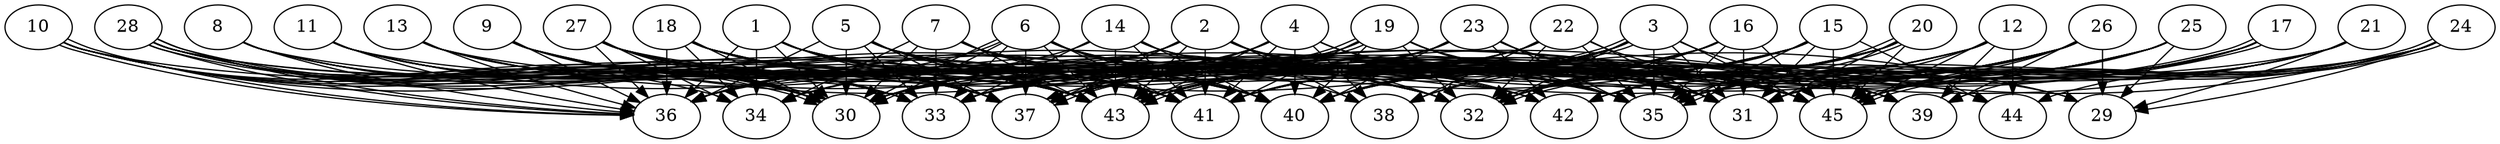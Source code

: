 // DAG automatically generated by daggen at Thu Oct  3 14:07:24 2019
// ./daggen --dot -n 45 --ccr 0.4 --fat 0.9 --regular 0.7 --density 0.9 --mindata 5242880 --maxdata 52428800 
digraph G {
  1 [size="35279360", alpha="0.06", expect_size="14111744"] 
  1 -> 30 [size ="14111744"]
  1 -> 31 [size ="14111744"]
  1 -> 34 [size ="14111744"]
  1 -> 36 [size ="14111744"]
  1 -> 37 [size ="14111744"]
  1 -> 41 [size ="14111744"]
  1 -> 42 [size ="14111744"]
  1 -> 43 [size ="14111744"]
  1 -> 45 [size ="14111744"]
  2 [size="106496000", alpha="0.02", expect_size="42598400"] 
  2 -> 30 [size ="42598400"]
  2 -> 31 [size ="42598400"]
  2 -> 32 [size ="42598400"]
  2 -> 34 [size ="42598400"]
  2 -> 36 [size ="42598400"]
  2 -> 37 [size ="42598400"]
  2 -> 38 [size ="42598400"]
  2 -> 39 [size ="42598400"]
  2 -> 41 [size ="42598400"]
  2 -> 42 [size ="42598400"]
  2 -> 43 [size ="42598400"]
  3 [size="129617920", alpha="0.16", expect_size="51847168"] 
  3 -> 30 [size ="51847168"]
  3 -> 31 [size ="51847168"]
  3 -> 32 [size ="51847168"]
  3 -> 33 [size ="51847168"]
  3 -> 35 [size ="51847168"]
  3 -> 38 [size ="51847168"]
  3 -> 39 [size ="51847168"]
  3 -> 40 [size ="51847168"]
  3 -> 41 [size ="51847168"]
  3 -> 43 [size ="51847168"]
  3 -> 43 [size ="51847168"]
  3 -> 45 [size ="51847168"]
  4 [size="123750400", alpha="0.02", expect_size="49500160"] 
  4 -> 30 [size ="49500160"]
  4 -> 33 [size ="49500160"]
  4 -> 35 [size ="49500160"]
  4 -> 37 [size ="49500160"]
  4 -> 38 [size ="49500160"]
  4 -> 40 [size ="49500160"]
  4 -> 41 [size ="49500160"]
  4 -> 43 [size ="49500160"]
  4 -> 45 [size ="49500160"]
  5 [size="75356160", alpha="0.05", expect_size="30142464"] 
  5 -> 29 [size ="30142464"]
  5 -> 30 [size ="30142464"]
  5 -> 31 [size ="30142464"]
  5 -> 33 [size ="30142464"]
  5 -> 36 [size ="30142464"]
  5 -> 37 [size ="30142464"]
  5 -> 40 [size ="30142464"]
  5 -> 41 [size ="30142464"]
  5 -> 43 [size ="30142464"]
  6 [size="102264320", alpha="0.08", expect_size="40905728"] 
  6 -> 30 [size ="40905728"]
  6 -> 30 [size ="40905728"]
  6 -> 32 [size ="40905728"]
  6 -> 33 [size ="40905728"]
  6 -> 35 [size ="40905728"]
  6 -> 36 [size ="40905728"]
  6 -> 37 [size ="40905728"]
  6 -> 38 [size ="40905728"]
  6 -> 39 [size ="40905728"]
  6 -> 40 [size ="40905728"]
  6 -> 41 [size ="40905728"]
  6 -> 43 [size ="40905728"]
  7 [size="126940160", alpha="0.11", expect_size="50776064"] 
  7 -> 30 [size ="50776064"]
  7 -> 32 [size ="50776064"]
  7 -> 33 [size ="50776064"]
  7 -> 34 [size ="50776064"]
  7 -> 40 [size ="50776064"]
  7 -> 41 [size ="50776064"]
  7 -> 43 [size ="50776064"]
  7 -> 45 [size ="50776064"]
  8 [size="15651840", alpha="0.03", expect_size="6260736"] 
  8 -> 30 [size ="6260736"]
  8 -> 33 [size ="6260736"]
  8 -> 36 [size ="6260736"]
  8 -> 37 [size ="6260736"]
  8 -> 41 [size ="6260736"]
  8 -> 45 [size ="6260736"]
  9 [size="104755200", alpha="0.18", expect_size="41902080"] 
  9 -> 30 [size ="41902080"]
  9 -> 33 [size ="41902080"]
  9 -> 35 [size ="41902080"]
  9 -> 36 [size ="41902080"]
  9 -> 37 [size ="41902080"]
  9 -> 41 [size ="41902080"]
  9 -> 43 [size ="41902080"]
  9 -> 45 [size ="41902080"]
  10 [size="75517440", alpha="0.06", expect_size="30206976"] 
  10 -> 30 [size ="30206976"]
  10 -> 33 [size ="30206976"]
  10 -> 36 [size ="30206976"]
  10 -> 36 [size ="30206976"]
  10 -> 37 [size ="30206976"]
  10 -> 40 [size ="30206976"]
  10 -> 43 [size ="30206976"]
  10 -> 45 [size ="30206976"]
  11 [size="102548480", alpha="0.04", expect_size="41019392"] 
  11 -> 30 [size ="41019392"]
  11 -> 31 [size ="41019392"]
  11 -> 32 [size ="41019392"]
  11 -> 33 [size ="41019392"]
  11 -> 36 [size ="41019392"]
  11 -> 37 [size ="41019392"]
  11 -> 43 [size ="41019392"]
  12 [size="19174400", alpha="0.01", expect_size="7669760"] 
  12 -> 31 [size ="7669760"]
  12 -> 33 [size ="7669760"]
  12 -> 36 [size ="7669760"]
  12 -> 37 [size ="7669760"]
  12 -> 39 [size ="7669760"]
  12 -> 40 [size ="7669760"]
  12 -> 44 [size ="7669760"]
  12 -> 45 [size ="7669760"]
  13 [size="28254720", alpha="0.16", expect_size="11301888"] 
  13 -> 30 [size ="11301888"]
  13 -> 32 [size ="11301888"]
  13 -> 33 [size ="11301888"]
  13 -> 36 [size ="11301888"]
  13 -> 43 [size ="11301888"]
  13 -> 44 [size ="11301888"]
  14 [size="123330560", alpha="0.14", expect_size="49332224"] 
  14 -> 31 [size ="49332224"]
  14 -> 33 [size ="49332224"]
  14 -> 35 [size ="49332224"]
  14 -> 36 [size ="49332224"]
  14 -> 40 [size ="49332224"]
  14 -> 41 [size ="49332224"]
  14 -> 43 [size ="49332224"]
  15 [size="18979840", alpha="0.17", expect_size="7591936"] 
  15 -> 31 [size ="7591936"]
  15 -> 32 [size ="7591936"]
  15 -> 33 [size ="7591936"]
  15 -> 35 [size ="7591936"]
  15 -> 36 [size ="7591936"]
  15 -> 41 [size ="7591936"]
  15 -> 43 [size ="7591936"]
  15 -> 44 [size ="7591936"]
  15 -> 45 [size ="7591936"]
  16 [size="48560640", alpha="0.12", expect_size="19424256"] 
  16 -> 30 [size ="19424256"]
  16 -> 31 [size ="19424256"]
  16 -> 32 [size ="19424256"]
  16 -> 35 [size ="19424256"]
  16 -> 38 [size ="19424256"]
  16 -> 40 [size ="19424256"]
  16 -> 41 [size ="19424256"]
  16 -> 43 [size ="19424256"]
  16 -> 45 [size ="19424256"]
  17 [size="94425600", alpha="0.13", expect_size="37770240"] 
  17 -> 31 [size ="37770240"]
  17 -> 32 [size ="37770240"]
  17 -> 32 [size ="37770240"]
  17 -> 35 [size ="37770240"]
  17 -> 39 [size ="37770240"]
  17 -> 40 [size ="37770240"]
  17 -> 41 [size ="37770240"]
  17 -> 45 [size ="37770240"]
  18 [size="41940480", alpha="0.06", expect_size="16776192"] 
  18 -> 30 [size ="16776192"]
  18 -> 31 [size ="16776192"]
  18 -> 32 [size ="16776192"]
  18 -> 34 [size ="16776192"]
  18 -> 35 [size ="16776192"]
  18 -> 36 [size ="16776192"]
  18 -> 37 [size ="16776192"]
  18 -> 40 [size ="16776192"]
  18 -> 41 [size ="16776192"]
  19 [size="58959360", alpha="0.12", expect_size="23583744"] 
  19 -> 30 [size ="23583744"]
  19 -> 31 [size ="23583744"]
  19 -> 32 [size ="23583744"]
  19 -> 33 [size ="23583744"]
  19 -> 35 [size ="23583744"]
  19 -> 37 [size ="23583744"]
  19 -> 37 [size ="23583744"]
  19 -> 40 [size ="23583744"]
  19 -> 41 [size ="23583744"]
  19 -> 45 [size ="23583744"]
  20 [size="48419840", alpha="0.11", expect_size="19367936"] 
  20 -> 30 [size ="19367936"]
  20 -> 31 [size ="19367936"]
  20 -> 32 [size ="19367936"]
  20 -> 35 [size ="19367936"]
  20 -> 35 [size ="19367936"]
  20 -> 40 [size ="19367936"]
  20 -> 41 [size ="19367936"]
  20 -> 42 [size ="19367936"]
  20 -> 43 [size ="19367936"]
  20 -> 45 [size ="19367936"]
  21 [size="86000640", alpha="0.14", expect_size="34400256"] 
  21 -> 29 [size ="34400256"]
  21 -> 30 [size ="34400256"]
  21 -> 31 [size ="34400256"]
  21 -> 35 [size ="34400256"]
  21 -> 37 [size ="34400256"]
  21 -> 42 [size ="34400256"]
  21 -> 45 [size ="34400256"]
  22 [size="109711360", alpha="0.13", expect_size="43884544"] 
  22 -> 31 [size ="43884544"]
  22 -> 32 [size ="43884544"]
  22 -> 33 [size ="43884544"]
  22 -> 34 [size ="43884544"]
  22 -> 35 [size ="43884544"]
  22 -> 38 [size ="43884544"]
  22 -> 43 [size ="43884544"]
  22 -> 45 [size ="43884544"]
  23 [size="116828160", alpha="0.12", expect_size="46731264"] 
  23 -> 31 [size ="46731264"]
  23 -> 33 [size ="46731264"]
  23 -> 35 [size ="46731264"]
  23 -> 36 [size ="46731264"]
  23 -> 37 [size ="46731264"]
  23 -> 40 [size ="46731264"]
  23 -> 42 [size ="46731264"]
  23 -> 43 [size ="46731264"]
  23 -> 45 [size ="46731264"]
  24 [size="93918720", alpha="0.09", expect_size="37567488"] 
  24 -> 29 [size ="37567488"]
  24 -> 31 [size ="37567488"]
  24 -> 33 [size ="37567488"]
  24 -> 35 [size ="37567488"]
  24 -> 36 [size ="37567488"]
  24 -> 43 [size ="37567488"]
  24 -> 44 [size ="37567488"]
  24 -> 45 [size ="37567488"]
  24 -> 45 [size ="37567488"]
  25 [size="56373760", alpha="0.17", expect_size="22549504"] 
  25 -> 29 [size ="22549504"]
  25 -> 31 [size ="22549504"]
  25 -> 32 [size ="22549504"]
  25 -> 35 [size ="22549504"]
  25 -> 37 [size ="22549504"]
  25 -> 41 [size ="22549504"]
  25 -> 43 [size ="22549504"]
  25 -> 45 [size ="22549504"]
  26 [size="37329920", alpha="0.00", expect_size="14931968"] 
  26 -> 29 [size ="14931968"]
  26 -> 30 [size ="14931968"]
  26 -> 31 [size ="14931968"]
  26 -> 35 [size ="14931968"]
  26 -> 37 [size ="14931968"]
  26 -> 39 [size ="14931968"]
  26 -> 40 [size ="14931968"]
  26 -> 41 [size ="14931968"]
  26 -> 42 [size ="14931968"]
  26 -> 43 [size ="14931968"]
  26 -> 45 [size ="14931968"]
  27 [size="108482560", alpha="0.03", expect_size="43393024"] 
  27 -> 29 [size ="43393024"]
  27 -> 30 [size ="43393024"]
  27 -> 32 [size ="43393024"]
  27 -> 33 [size ="43393024"]
  27 -> 34 [size ="43393024"]
  27 -> 35 [size ="43393024"]
  27 -> 36 [size ="43393024"]
  27 -> 37 [size ="43393024"]
  27 -> 40 [size ="43393024"]
  27 -> 41 [size ="43393024"]
  27 -> 43 [size ="43393024"]
  28 [size="65272320", alpha="0.06", expect_size="26108928"] 
  28 -> 30 [size ="26108928"]
  28 -> 30 [size ="26108928"]
  28 -> 33 [size ="26108928"]
  28 -> 34 [size ="26108928"]
  28 -> 35 [size ="26108928"]
  28 -> 36 [size ="26108928"]
  28 -> 36 [size ="26108928"]
  28 -> 37 [size ="26108928"]
  28 -> 40 [size ="26108928"]
  28 -> 41 [size ="26108928"]
  28 -> 42 [size ="26108928"]
  28 -> 43 [size ="26108928"]
  29 [size="101181440", alpha="0.04", expect_size="40472576"] 
  30 [size="52285440", alpha="0.13", expect_size="20914176"] 
  31 [size="117511680", alpha="0.17", expect_size="47004672"] 
  32 [size="83110400", alpha="0.02", expect_size="33244160"] 
  33 [size="42467840", alpha="0.10", expect_size="16987136"] 
  34 [size="112099840", alpha="0.17", expect_size="44839936"] 
  35 [size="48750080", alpha="0.04", expect_size="19500032"] 
  36 [size="32640000", alpha="0.17", expect_size="13056000"] 
  37 [size="34956800", alpha="0.05", expect_size="13982720"] 
  38 [size="51571200", alpha="0.17", expect_size="20628480"] 
  39 [size="85030400", alpha="0.17", expect_size="34012160"] 
  40 [size="109015040", alpha="0.02", expect_size="43606016"] 
  41 [size="67973120", alpha="0.01", expect_size="27189248"] 
  42 [size="51345920", alpha="0.15", expect_size="20538368"] 
  43 [size="65205760", alpha="0.07", expect_size="26082304"] 
  44 [size="124700160", alpha="0.13", expect_size="49880064"] 
  45 [size="104120320", alpha="0.07", expect_size="41648128"] 
}
